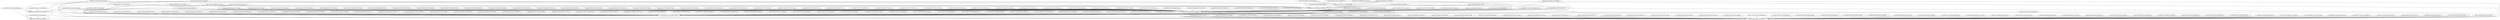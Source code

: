 digraph nodes {
	"1647f3907f291e5b59932a832383e7a7e27c74f1" -> "9e66aa7cd10ff6bc1a8860a3fd3aa1bafc900dc7";
	"dc6f9fdc0428e50216daf9b4f87889144e54fbc8" -> "9e66aa7cd10ff6bc1a8860a3fd3aa1bafc900dc7";
	"7735192e61d788358756283fcd95b6a3ac48d1a3" -> "7531f3c9fa3fa7c33e957c3adb54369bc1c5e5e9";
	"676f9148df57d44cfc0c1a50a826e539afc3a0b8" -> "7531f3c9fa3fa7c33e957c3adb54369bc1c5e5e9";
	"d39bf131819d0ebea63ffce56ca150cbc7e2406f" -> "76bca0c142f50e0c3aa62cfa17da80ab0ee482c1";
	"e1ca44d80737808a333954fd94bd9dd09da9adb8" -> "9e66aa7cd10ff6bc1a8860a3fd3aa1bafc900dc7";
	"a667f0ac8a3170f17f3231bbb2ea9d6207c96759" -> "7531f3c9fa3fa7c33e957c3adb54369bc1c5e5e9";
	"46e75102878a26aac6c8ea70269605030cd689ec" -> "9e66aa7cd10ff6bc1a8860a3fd3aa1bafc900dc7";
	"46e75102878a26aac6c8ea70269605030cd689ec" -> "f3b94684ee056875523f0a85d96325fc78d8d709";
	"a9a4641551c6ab3650d555384ac7332cee27c615" -> "9e66aa7cd10ff6bc1a8860a3fd3aa1bafc900dc7";
	"e838948adde1779e16f70ebd7f1b46b38710bb22" -> "7531f3c9fa3fa7c33e957c3adb54369bc1c5e5e9";
	"e838948adde1779e16f70ebd7f1b46b38710bb22" -> "76bca0c142f50e0c3aa62cfa17da80ab0ee482c1";
	"e838948adde1779e16f70ebd7f1b46b38710bb22" -> "9e66aa7cd10ff6bc1a8860a3fd3aa1bafc900dc7";
	"a5f9ae13b0c671c2baad13715517affb1217ff92" -> "c09a9d33c1edbfb9406612d45237a8a59e5c67ad";
	"179f6c659d742bae9fef7751194164cf1dee42b1" -> "7531f3c9fa3fa7c33e957c3adb54369bc1c5e5e9";
	"80957845afc6cdccaf020ad4e15ac572bafb7d97" -> "7531f3c9fa3fa7c33e957c3adb54369bc1c5e5e9";
	"d17ee18866f8665b065acd9c3fcad115d4c15ec1" -> "76bca0c142f50e0c3aa62cfa17da80ab0ee482c1";
	"9b0d8a8a24a182136634f75a786111972d7f99f2" -> "9e66aa7cd10ff6bc1a8860a3fd3aa1bafc900dc7";
	"fa3dda208e8a290d40cb7ad429cfbe7344cb0051" -> "7531f3c9fa3fa7c33e957c3adb54369bc1c5e5e9";
	"fa3dda208e8a290d40cb7ad429cfbe7344cb0051" -> "76bca0c142f50e0c3aa62cfa17da80ab0ee482c1";
	"a90e7d0663e769f1a344656522b3fd332a9c3eb7" -> "9e66aa7cd10ff6bc1a8860a3fd3aa1bafc900dc7";
	"b9182b0c8847925e1baf0476e4a0e8cc9c9c9c84" -> "7531f3c9fa3fa7c33e957c3adb54369bc1c5e5e9";
	"23221cf7fd3c5f53cc88d3c4b2f70a51ac44a6ee" -> "76bca0c142f50e0c3aa62cfa17da80ab0ee482c1";
	"75b6ce6bc1ae2d11effbcb3d60bb50a8b1a1c41f" -> "9e66aa7cd10ff6bc1a8860a3fd3aa1bafc900dc7";
	"3b610849e751c4dfbb646487555e9ad68bd251e0" -> "7531f3c9fa3fa7c33e957c3adb54369bc1c5e5e9";
	"975246c08a4c15421ab5f1baca468639939299bc" -> "9e66aa7cd10ff6bc1a8860a3fd3aa1bafc900dc7";
	"20b4f9207cdc9d0310399f848f057621f7251846" -> "9e66aa7cd10ff6bc1a8860a3fd3aa1bafc900dc7";
	"20b4f9207cdc9d0310399f848f057621f7251846" -> "46e75102878a26aac6c8ea70269605030cd689ec";
	"640586c5aa600c708bbd1d952e474297119b209a" -> "9e66aa7cd10ff6bc1a8860a3fd3aa1bafc900dc7";
	"73acc1b5449fb34a339aca97dbe784b7a59360f8" -> "9e66aa7cd10ff6bc1a8860a3fd3aa1bafc900dc7";
	"73acc1b5449fb34a339aca97dbe784b7a59360f8" -> "f3b94684ee056875523f0a85d96325fc78d8d709";
	"71e53a6ba6a85e58a9b5b1bdf34c97dcfff06c03" -> "9e66aa7cd10ff6bc1a8860a3fd3aa1bafc900dc7";
	"458777086d62fd0671104d033ea891c585bc7fe8" -> "76bca0c142f50e0c3aa62cfa17da80ab0ee482c1";
	"f3b94684ee056875523f0a85d96325fc78d8d709" -> "7531f3c9fa3fa7c33e957c3adb54369bc1c5e5e9";
	"f3b94684ee056875523f0a85d96325fc78d8d709" -> "76bca0c142f50e0c3aa62cfa17da80ab0ee482c1";
	"f3b94684ee056875523f0a85d96325fc78d8d709" -> "9e66aa7cd10ff6bc1a8860a3fd3aa1bafc900dc7";
	"88ce25791710c95a1769c973707cbc4288de6af4" -> "9e66aa7cd10ff6bc1a8860a3fd3aa1bafc900dc7";
	"efa312385eea69ab2e751ab0ea2361d03e38585c" -> "9e66aa7cd10ff6bc1a8860a3fd3aa1bafc900dc7";
	"d3fcc540ec4b2e0b8dd9461e6662e46a9d6e42d3" -> "76bca0c142f50e0c3aa62cfa17da80ab0ee482c1";
	"a8731a6cee288424109d782179c32b80c947631c" -> "7531f3c9fa3fa7c33e957c3adb54369bc1c5e5e9";
	"d8e8c80bd6638bc4a133444afe5ac0b7b52847fb" -> "7531f3c9fa3fa7c33e957c3adb54369bc1c5e5e9";
	"f692fb47ea1cd545d1fc73f7b8bcf388fe6f9bc5" -> "76bca0c142f50e0c3aa62cfa17da80ab0ee482c1";
	"e44e11c6f229a571f4239781f249a25e4257c179" -> "9e66aa7cd10ff6bc1a8860a3fd3aa1bafc900dc7";
	"e44e11c6f229a571f4239781f249a25e4257c179" -> "76bca0c142f50e0c3aa62cfa17da80ab0ee482c1";
	"e44e11c6f229a571f4239781f249a25e4257c179" -> "f3b94684ee056875523f0a85d96325fc78d8d709";
	"e44e11c6f229a571f4239781f249a25e4257c179" -> "7531f3c9fa3fa7c33e957c3adb54369bc1c5e5e9";
	"429059a7fdda42bf5ad63ee443836a15ae86df91" -> "7531f3c9fa3fa7c33e957c3adb54369bc1c5e5e9";
	"c208b73accc3dc09e1c74fba4dc50ac5e4c9986f" -> "7531f3c9fa3fa7c33e957c3adb54369bc1c5e5e9";
	"450b1409f7d4c1f837ba4f33a106735b996d5ee8" -> "76bca0c142f50e0c3aa62cfa17da80ab0ee482c1";
	"1240306e8408d29f5b5951f417c87ddf509cb5a2" -> "9e66aa7cd10ff6bc1a8860a3fd3aa1bafc900dc7";
	"763adc20901d9fa7df8bb8a030abf7e2ab11ef13" -> "7531f3c9fa3fa7c33e957c3adb54369bc1c5e5e9";
	"a9197987d3357c928c1d9def66d75bceb0183bec" -> "9e66aa7cd10ff6bc1a8860a3fd3aa1bafc900dc7";
	"b824b630217b441a6861219b2326857193271ba6" -> "7531f3c9fa3fa7c33e957c3adb54369bc1c5e5e9";
	"40ba590c31a4b2089cbbd43500baf858c55dcbe2" -> "9e66aa7cd10ff6bc1a8860a3fd3aa1bafc900dc7";
	"2f19baafa36eeaa2bd1d6b01d6657c825a293519" -> "9e66aa7cd10ff6bc1a8860a3fd3aa1bafc900dc7";
	"3130c3879bb50e444f6a885589456d3c36893500" -> "7531f3c9fa3fa7c33e957c3adb54369bc1c5e5e9";
	"3130c3879bb50e444f6a885589456d3c36893500" -> "9e66aa7cd10ff6bc1a8860a3fd3aa1bafc900dc7";
	"9e66aa7cd10ff6bc1a8860a3fd3aa1bafc900dc7" -> "7531f3c9fa3fa7c33e957c3adb54369bc1c5e5e9";
	"9e66aa7cd10ff6bc1a8860a3fd3aa1bafc900dc7" -> "76bca0c142f50e0c3aa62cfa17da80ab0ee482c1";
	"e1d4774eb1913a600801e27c83b07eb47bc843ad" -> "7531f3c9fa3fa7c33e957c3adb54369bc1c5e5e9";
	"fdf1f39dae2432f2ebad2c6b9f507cb83f953db4" -> "9e66aa7cd10ff6bc1a8860a3fd3aa1bafc900dc7";
	"706ec156b17e39c095f70a7322b788c75cad9fa5" -> "7531f3c9fa3fa7c33e957c3adb54369bc1c5e5e9";
	"922ea44f089da6556c349f43b564556498da8991" -> "76bca0c142f50e0c3aa62cfa17da80ab0ee482c1";
	"fbdbc8e3b306609c1ac2c3dd94c5b79cfc9517b6" -> "76bca0c142f50e0c3aa62cfa17da80ab0ee482c1";
	"c09a9d33c1edbfb9406612d45237a8a59e5c67ad" -> "15dadcdb79ad05ef7b3cf8d0cc9cf270c005f191";
	"c09a9d33c1edbfb9406612d45237a8a59e5c67ad" -> "7531f3c9fa3fa7c33e957c3adb54369bc1c5e5e9";
	"caf38f63d2df796940f2538d0840fd8c4dde1763" -> "76bca0c142f50e0c3aa62cfa17da80ab0ee482c1";
	"5f7d9a25a413d2bf6b64b0efd7f16a4d81d13d07" -> "76bca0c142f50e0c3aa62cfa17da80ab0ee482c1";
	"41453d8197207ce8834a672896eddf941f5b745e" -> "c09a9d33c1edbfb9406612d45237a8a59e5c67ad";
	"41453d8197207ce8834a672896eddf941f5b745e" -> "15dadcdb79ad05ef7b3cf8d0cc9cf270c005f191";
	"0c00af3563462ed9e07cce3d2bb0e9f8214d0c38" -> "9e66aa7cd10ff6bc1a8860a3fd3aa1bafc900dc7";
	"4ec9243a391c99b34ff4c260ef7fa91f64f62c16" -> "76bca0c142f50e0c3aa62cfa17da80ab0ee482c1";
	"6645a5a691f3ec57db8487da46a36f4347ad0cf6" -> "76bca0c142f50e0c3aa62cfa17da80ab0ee482c1";
	"88e3514e6008cd0cdb7ef505f3df99a2b6028b1b" -> "9e66aa7cd10ff6bc1a8860a3fd3aa1bafc900dc7";
	"63f872222214475834abe9160efde3b8c2f8d784" -> "76bca0c142f50e0c3aa62cfa17da80ab0ee482c1";
	"3b944bcae9db0b88d8419adde8e26188a6a5ef5d" -> "9e66aa7cd10ff6bc1a8860a3fd3aa1bafc900dc7";
	"3b944bcae9db0b88d8419adde8e26188a6a5ef5d" -> "7531f3c9fa3fa7c33e957c3adb54369bc1c5e5e9";
	"3b944bcae9db0b88d8419adde8e26188a6a5ef5d" -> "c09a9d33c1edbfb9406612d45237a8a59e5c67ad";
	"c99f1967ebcd5edb8eb9e624712e7372384a5917" -> "7531f3c9fa3fa7c33e957c3adb54369bc1c5e5e9";
	"c99f1967ebcd5edb8eb9e624712e7372384a5917" -> "f3b94684ee056875523f0a85d96325fc78d8d709";
	"e32bd26d023e826bc40b2aca6814c1e0ab58544b" -> "76bca0c142f50e0c3aa62cfa17da80ab0ee482c1";
	"d7545414b461f34da685e2a48cb7ec4693bb9f89" -> "9e66aa7cd10ff6bc1a8860a3fd3aa1bafc900dc7";
	"bbed6acb41d66403e27294471f742d56b7929740" -> "46e75102878a26aac6c8ea70269605030cd689ec";
	"4f515018a4114defec7097c07d5fe1ba95c7e9e9" -> "9e66aa7cd10ff6bc1a8860a3fd3aa1bafc900dc7";
	"e1781e65dcb3474a5cf0969f5013caa3a0eea745" -> "9e66aa7cd10ff6bc1a8860a3fd3aa1bafc900dc7";
	"ca5d0237c47ac684cf1b985124bb74b60ecb32f8" -> "7531f3c9fa3fa7c33e957c3adb54369bc1c5e5e9";
	"8726916c419484e84bc434c614fc5fe24365f54d" -> "9e66aa7cd10ff6bc1a8860a3fd3aa1bafc900dc7";
	"ca9ea4ff8e909f40ebd5c3692da422a9ad4f4e7a" -> "9e66aa7cd10ff6bc1a8860a3fd3aa1bafc900dc7";
	"37e9d9ac3ec3edefb1710ae261336c7e9b8a9c19" -> "f3b94684ee056875523f0a85d96325fc78d8d709";
	"37e9d9ac3ec3edefb1710ae261336c7e9b8a9c19" -> "7531f3c9fa3fa7c33e957c3adb54369bc1c5e5e9";
	"37e9d9ac3ec3edefb1710ae261336c7e9b8a9c19" -> "76bca0c142f50e0c3aa62cfa17da80ab0ee482c1";
	"c6dea61b222da04c9fdd04e8256e5a4b1d0b1fe0" -> "7531f3c9fa3fa7c33e957c3adb54369bc1c5e5e9";
	"fc006d3825101d0ec3488e63fa40401e91cbc2f0" -> "76bca0c142f50e0c3aa62cfa17da80ab0ee482c1";
	"76b0ee2d10ac4f1fef1b210b0364b15f8fa25d72" -> "76bca0c142f50e0c3aa62cfa17da80ab0ee482c1";
	"59d306754616dfc36a2653a1e341b496e208d742" -> "7531f3c9fa3fa7c33e957c3adb54369bc1c5e5e9";
	"8c7585098b9f8689f8ac455f1bb6704edf5bc3b8" -> "76bca0c142f50e0c3aa62cfa17da80ab0ee482c1";
	"8c7585098b9f8689f8ac455f1bb6704edf5bc3b8" -> "9e66aa7cd10ff6bc1a8860a3fd3aa1bafc900dc7";
	"8c7585098b9f8689f8ac455f1bb6704edf5bc3b8" -> "7531f3c9fa3fa7c33e957c3adb54369bc1c5e5e9";
	"1677252f64d728aa9598cb7365f74af7c862d9df" -> "7531f3c9fa3fa7c33e957c3adb54369bc1c5e5e9";
	"1677252f64d728aa9598cb7365f74af7c862d9df" -> "c09a9d33c1edbfb9406612d45237a8a59e5c67ad";
	"1677252f64d728aa9598cb7365f74af7c862d9df" -> "9e66aa7cd10ff6bc1a8860a3fd3aa1bafc900dc7";
	"5f12ffb2c70653bbd58e86d6ccd9889d1a0ee7d1" -> "76bca0c142f50e0c3aa62cfa17da80ab0ee482c1";
	"08206e83b4acf5a2a5b31c41cd2022268486df9b" -> "7531f3c9fa3fa7c33e957c3adb54369bc1c5e5e9";
	"39ce19d9794f35bdd9cc721dd5d6d1bcd4bdb5d6" -> "7531f3c9fa3fa7c33e957c3adb54369bc1c5e5e9";
	"39ce19d9794f35bdd9cc721dd5d6d1bcd4bdb5d6" -> "76bca0c142f50e0c3aa62cfa17da80ab0ee482c1";
	"571b331eceeb2f2cc91c3465b36465940bf94d43" -> "76bca0c142f50e0c3aa62cfa17da80ab0ee482c1";
	"78a8fef3ab3811639582854dcb1e38a74316b146" -> "7531f3c9fa3fa7c33e957c3adb54369bc1c5e5e9";
	"f6572c0e9d58676f284c78aa94b82b5fbfc035d1" -> "76bca0c142f50e0c3aa62cfa17da80ab0ee482c1";
	"648172667a7eb0016df69a4d5b7d57dc71aee6f3" -> "76bca0c142f50e0c3aa62cfa17da80ab0ee482c1";
	"4a6d51ee908eb624feddc1a2297d499b68017be0" -> "9e66aa7cd10ff6bc1a8860a3fd3aa1bafc900dc7";
	"6d7226f6f0b35bfd6e6e91534a89017ff861c651" -> "76bca0c142f50e0c3aa62cfa17da80ab0ee482c1";
	"53a1484f80a740a7c9dd45d136fe96be9c395095" -> "7531f3c9fa3fa7c33e957c3adb54369bc1c5e5e9";
	"f529f8321ac0422f02bc86b5a1d79e70f0f89616" -> "f3b94684ee056875523f0a85d96325fc78d8d709";
	"f529f8321ac0422f02bc86b5a1d79e70f0f89616" -> "46e75102878a26aac6c8ea70269605030cd689ec";
	"f529f8321ac0422f02bc86b5a1d79e70f0f89616" -> "9e66aa7cd10ff6bc1a8860a3fd3aa1bafc900dc7";
	"f529f8321ac0422f02bc86b5a1d79e70f0f89616" -> "76bca0c142f50e0c3aa62cfa17da80ab0ee482c1";
	"f529f8321ac0422f02bc86b5a1d79e70f0f89616" -> "7531f3c9fa3fa7c33e957c3adb54369bc1c5e5e9";
	"b14fd56aa0df5328e1c79975fdefe7c229bdf25c" -> "7531f3c9fa3fa7c33e957c3adb54369bc1c5e5e9";
	"1fe3fd7291b8272f79deb90c3bf475ee975bde80" -> "9e66aa7cd10ff6bc1a8860a3fd3aa1bafc900dc7";
	"0369d5ecca8dc3a417a3d99c3ff15f468279aafc" -> "9e66aa7cd10ff6bc1a8860a3fd3aa1bafc900dc7";
	"214af31867faa1dfa1320b97da7ee1019054b488" -> "46e75102878a26aac6c8ea70269605030cd689ec";
	"214af31867faa1dfa1320b97da7ee1019054b488" -> "76bca0c142f50e0c3aa62cfa17da80ab0ee482c1";
	"214af31867faa1dfa1320b97da7ee1019054b488" -> "9e66aa7cd10ff6bc1a8860a3fd3aa1bafc900dc7";
	"214af31867faa1dfa1320b97da7ee1019054b488" -> "7531f3c9fa3fa7c33e957c3adb54369bc1c5e5e9";
	"1c6a3f4a3559b16a72cbfd9fd4dd52e018727578" -> "7531f3c9fa3fa7c33e957c3adb54369bc1c5e5e9";
	"dd0d4d30c6328aa6db9cc8d92b55b2724ef5a933" -> "76bca0c142f50e0c3aa62cfa17da80ab0ee482c1";
	"0e61288a4eba85eb1809743cf659dc3cf9f65091" -> "76bca0c142f50e0c3aa62cfa17da80ab0ee482c1";
	"b4778656f255169b8b1d660b6af3a0df68d68e65" -> "7531f3c9fa3fa7c33e957c3adb54369bc1c5e5e9";
	"40d07ba17c5b6ecc0eee3347d3756f5694b42bb5" -> "76bca0c142f50e0c3aa62cfa17da80ab0ee482c1";
	"e332fe70c77c91a6c873174d448526e6f52dcb2d" -> "76bca0c142f50e0c3aa62cfa17da80ab0ee482c1";
	"ff9dbc6bb53227ef94dc75ab1ddcaeb2404e1b0b" -> "46e75102878a26aac6c8ea70269605030cd689ec";
	"ff9dbc6bb53227ef94dc75ab1ddcaeb2404e1b0b" -> "9e66aa7cd10ff6bc1a8860a3fd3aa1bafc900dc7";
	"ff9dbc6bb53227ef94dc75ab1ddcaeb2404e1b0b" -> "7531f3c9fa3fa7c33e957c3adb54369bc1c5e5e9";
	"ff9dbc6bb53227ef94dc75ab1ddcaeb2404e1b0b" -> "76bca0c142f50e0c3aa62cfa17da80ab0ee482c1";
	"ff9dbc6bb53227ef94dc75ab1ddcaeb2404e1b0b" -> "f3b94684ee056875523f0a85d96325fc78d8d709";
	"ff9dbc6bb53227ef94dc75ab1ddcaeb2404e1b0b" -> "c09a9d33c1edbfb9406612d45237a8a59e5c67ad";
	"3194727c8195c5819093b677a982be0d512fa033" -> "9e66aa7cd10ff6bc1a8860a3fd3aa1bafc900dc7";
	"3194727c8195c5819093b677a982be0d512fa033" -> "f3b94684ee056875523f0a85d96325fc78d8d709";
	"3194727c8195c5819093b677a982be0d512fa033" -> "46e75102878a26aac6c8ea70269605030cd689ec";
	"3194727c8195c5819093b677a982be0d512fa033" -> "76bca0c142f50e0c3aa62cfa17da80ab0ee482c1";
	"424ab537edaa7cb9e4e05d200a28a7af7a69ee65" -> "9e66aa7cd10ff6bc1a8860a3fd3aa1bafc900dc7";
	"80922756d30c8df97df77b6687bb30a40441833f" -> "9e66aa7cd10ff6bc1a8860a3fd3aa1bafc900dc7";
	"c89450bea09ebfbfb32c43f2e8c0b0eae57624a2" -> "7531f3c9fa3fa7c33e957c3adb54369bc1c5e5e9";
	"13386de413bbc41ac0a6635bec6d0f35f48092fc" -> "7531f3c9fa3fa7c33e957c3adb54369bc1c5e5e9";
	"e6dee67c7606870a3e106d9658585ee363949f58" -> "76bca0c142f50e0c3aa62cfa17da80ab0ee482c1";
	"73272a34194207aa1ecf20e9837dc19b833d545a" -> "9e66aa7cd10ff6bc1a8860a3fd3aa1bafc900dc7";
	"73272a34194207aa1ecf20e9837dc19b833d545a" -> "7531f3c9fa3fa7c33e957c3adb54369bc1c5e5e9";
	"73272a34194207aa1ecf20e9837dc19b833d545a" -> "76bca0c142f50e0c3aa62cfa17da80ab0ee482c1";
	"73272a34194207aa1ecf20e9837dc19b833d545a" -> "f3b94684ee056875523f0a85d96325fc78d8d709";
	"95674c695ed2bd7e8f6a987aa668f697f78b74a3" -> "7531f3c9fa3fa7c33e957c3adb54369bc1c5e5e9";
	"03e16a41fda1a69ba73f22b44de9950dbd16db1f" -> "9e66aa7cd10ff6bc1a8860a3fd3aa1bafc900dc7";
	"4109fbfac550cb35b0c22bd66c1e981b1922960a" -> "7531f3c9fa3fa7c33e957c3adb54369bc1c5e5e9";
	"5c6cf0d5cd524f59f68b770890752c42016a5496" -> "9e66aa7cd10ff6bc1a8860a3fd3aa1bafc900dc7";
	"42bffeb1b0ac0f4614f066f4ce55bab66e2954fc" -> "76bca0c142f50e0c3aa62cfa17da80ab0ee482c1";
	"467464675f3b84726341e3d8dc305b51120ef3f4" -> "76bca0c142f50e0c3aa62cfa17da80ab0ee482c1";
	"7f8d997878f3ed6a7bc939d715417148c9f06966" -> "7531f3c9fa3fa7c33e957c3adb54369bc1c5e5e9";
	"502bc0f671e3c78a1d0b053b273c2d51133a2a4d" -> "9e66aa7cd10ff6bc1a8860a3fd3aa1bafc900dc7";
	"c9f0aebf2942f35387365a28e58d9036231b160a" -> "9e66aa7cd10ff6bc1a8860a3fd3aa1bafc900dc7";
	"a66a537dd19c0a002a30b0915faddd433b5df937" -> "7531f3c9fa3fa7c33e957c3adb54369bc1c5e5e9";
	"003febde9c4b34fa5407aebd6a81ad5916648f08" -> "76bca0c142f50e0c3aa62cfa17da80ab0ee482c1";
	"ee9616428e34c1854c87a989cad06cec07262c16" -> "9e66aa7cd10ff6bc1a8860a3fd3aa1bafc900dc7";
	"70771b798b705a5fe8ae85c0b53d38208c8fa5f4" -> "76bca0c142f50e0c3aa62cfa17da80ab0ee482c1";
	"70771b798b705a5fe8ae85c0b53d38208c8fa5f4" -> "7531f3c9fa3fa7c33e957c3adb54369bc1c5e5e9";
	"b34a5e59f807059dfbcab8ded1e006f7ce56c0ee" -> "76bca0c142f50e0c3aa62cfa17da80ab0ee482c1";
	"2460abe879fe3be25b81b926ea4c2fcf2ff56633" -> "76bca0c142f50e0c3aa62cfa17da80ab0ee482c1";
	"e39329cd1176ad7cc9e908522924d3a9bdd85100" -> "76bca0c142f50e0c3aa62cfa17da80ab0ee482c1";
	"70c37a3a5ffd9a7168e13895582b0f89b800bd57" -> "9e66aa7cd10ff6bc1a8860a3fd3aa1bafc900dc7";
	"1db61033a646718ff0656b3fa337398b2b45d216" -> "9e66aa7cd10ff6bc1a8860a3fd3aa1bafc900dc7";
	"95ab130af5b24c5b75fc55082e17902953a41132" -> "9e66aa7cd10ff6bc1a8860a3fd3aa1bafc900dc7";
	"5ff88beace9e722d04c78e7bc5ef6224c595a98f" -> "7531f3c9fa3fa7c33e957c3adb54369bc1c5e5e9";
	"0257c3e07c489f69590e7c582d424a4783d23041" -> "9e66aa7cd10ff6bc1a8860a3fd3aa1bafc900dc7";
	"d91263d2c9b90e869cb46b6bc31be245572fd31c" -> "76bca0c142f50e0c3aa62cfa17da80ab0ee482c1";
	"d3a8691b79c5a850f694948095799dbefc5218c7" -> "76bca0c142f50e0c3aa62cfa17da80ab0ee482c1";
	"76ca137907876b453f5585e2c4a459cb66ffb5e1" -> "7531f3c9fa3fa7c33e957c3adb54369bc1c5e5e9";
	"24fa3210900c65833e0b8c5c9944fa3020fbaffa" -> "9e66aa7cd10ff6bc1a8860a3fd3aa1bafc900dc7";
	"b4fba0d7810ff990bf81998eb1febfc1c32ae0ba" -> "76bca0c142f50e0c3aa62cfa17da80ab0ee482c1";
	"b4fba0d7810ff990bf81998eb1febfc1c32ae0ba" -> "9e66aa7cd10ff6bc1a8860a3fd3aa1bafc900dc7";
	"b4fba0d7810ff990bf81998eb1febfc1c32ae0ba" -> "f3b94684ee056875523f0a85d96325fc78d8d709";
	"b4fba0d7810ff990bf81998eb1febfc1c32ae0ba" -> "7531f3c9fa3fa7c33e957c3adb54369bc1c5e5e9";
	"02676301c22f3fe352c144ef8ad1fb9ec11df21d" -> "76bca0c142f50e0c3aa62cfa17da80ab0ee482c1";
	"848abf8efb7e91adeb526f15ac9561d87d6a2325" -> "9e66aa7cd10ff6bc1a8860a3fd3aa1bafc900dc7";
	"3f485e77240d0c47252fadbc95470315d10cd7e1" -> "9e66aa7cd10ff6bc1a8860a3fd3aa1bafc900dc7";
	"3f485e77240d0c47252fadbc95470315d10cd7e1" -> "7531f3c9fa3fa7c33e957c3adb54369bc1c5e5e9";
	"3f485e77240d0c47252fadbc95470315d10cd7e1" -> "f3b94684ee056875523f0a85d96325fc78d8d709";
	"3164cbddd9f03a12d1ae38b836124837e1ee6c88" -> "7531f3c9fa3fa7c33e957c3adb54369bc1c5e5e9";
	"c4ad6e62b91b525ce8d2900dfa2634e1ff647f5b" -> "9e66aa7cd10ff6bc1a8860a3fd3aa1bafc900dc7";
	"b64ea1f20d9daf9ee9d24eccaf3e24ef47569227" -> "9e66aa7cd10ff6bc1a8860a3fd3aa1bafc900dc7";
	"42fceb0beb112dff6a6c6444c2bf6c22c83b8ef6" -> "76bca0c142f50e0c3aa62cfa17da80ab0ee482c1";
	"3d4cbfbaf64f944e6499505cabc1ad21aeece9cd" -> "76bca0c142f50e0c3aa62cfa17da80ab0ee482c1";
	"8c96fdab001fee6e5efe7d885ad8f5d944ce02bc" -> "76bca0c142f50e0c3aa62cfa17da80ab0ee482c1";
	"90a735bf21ee4364f3d021958d67915df52b431a" -> "7531f3c9fa3fa7c33e957c3adb54369bc1c5e5e9";
	"90a735bf21ee4364f3d021958d67915df52b431a" -> "f3b94684ee056875523f0a85d96325fc78d8d709";
	"90a735bf21ee4364f3d021958d67915df52b431a" -> "46e75102878a26aac6c8ea70269605030cd689ec";
	"90a735bf21ee4364f3d021958d67915df52b431a" -> "15dadcdb79ad05ef7b3cf8d0cc9cf270c005f191";
	"90a735bf21ee4364f3d021958d67915df52b431a" -> "9e66aa7cd10ff6bc1a8860a3fd3aa1bafc900dc7";
	"90a735bf21ee4364f3d021958d67915df52b431a" -> "76bca0c142f50e0c3aa62cfa17da80ab0ee482c1";
	"6387826b3b325138ba6d11650b1d2fdfdf18a4d2" -> "7531f3c9fa3fa7c33e957c3adb54369bc1c5e5e9";
	"d27763c64c926435e66271ca65925b615a8a5e7a" -> "9e66aa7cd10ff6bc1a8860a3fd3aa1bafc900dc7";
	"c049a5a2d9783fa6016fbea5749fcd81a9e389af" -> "9e66aa7cd10ff6bc1a8860a3fd3aa1bafc900dc7";
	"329227cf8632240914511faa9b43050a34aa863e" -> "76bca0c142f50e0c3aa62cfa17da80ab0ee482c1";
	"329227cf8632240914511faa9b43050a34aa863e" -> "9e66aa7cd10ff6bc1a8860a3fd3aa1bafc900dc7";
	"329227cf8632240914511faa9b43050a34aa863e" -> "7531f3c9fa3fa7c33e957c3adb54369bc1c5e5e9";
	"1d9e12a5501682f12eb61b0cae5047ea8ccea625" -> "76bca0c142f50e0c3aa62cfa17da80ab0ee482c1";
	"5608291949839da594be15f47db9f5b97efbd8ea" -> "76bca0c142f50e0c3aa62cfa17da80ab0ee482c1";
	"63a543c6352d664602e8ca3fae7432bee8af4cd9" -> "7531f3c9fa3fa7c33e957c3adb54369bc1c5e5e9";
	"0e102a2ab2add977bc2eef793eea24e24a33cf37" -> "7531f3c9fa3fa7c33e957c3adb54369bc1c5e5e9";
	"c31e4028302b06c4c2f2b7aa34dc46a0d41cd527" -> "9e66aa7cd10ff6bc1a8860a3fd3aa1bafc900dc7";
	"ba1201722bff02079b72d5944c9b06e57d765763" -> "7531f3c9fa3fa7c33e957c3adb54369bc1c5e5e9";
	"7e3878f1bbe4fada78609b2c0699f22313f04da6" -> "7531f3c9fa3fa7c33e957c3adb54369bc1c5e5e9";
	"ab4b72f78bd3f9ba9e63735dcf9e269f59cedc67" -> "15dadcdb79ad05ef7b3cf8d0cc9cf270c005f191";
	"57490a7e1a1c913ee1868824663974af6a9d3790" -> "7531f3c9fa3fa7c33e957c3adb54369bc1c5e5e9";
	"b5431bcae33988d908b77715f61200c0916acbe5" -> "7531f3c9fa3fa7c33e957c3adb54369bc1c5e5e9";
	"cbaaf8954ea059d1a37888f9c2b126c8ffe022ad" -> "76bca0c142f50e0c3aa62cfa17da80ab0ee482c1";
	"88d9acb3cf6fa54d60ca97bb71b155ed54f338a1" -> "7531f3c9fa3fa7c33e957c3adb54369bc1c5e5e9";
	"d72f88cdbffe4f1dfb4866ad0cea621558a489f4" -> "9e66aa7cd10ff6bc1a8860a3fd3aa1bafc900dc7";
	"dbfe75cd6f27df6e5a7fbc894d332af503a23070" -> "7531f3c9fa3fa7c33e957c3adb54369bc1c5e5e9";
	"cfbf187840651ebfab28a0311b88d896d0aa5a68" -> "76bca0c142f50e0c3aa62cfa17da80ab0ee482c1";
	"354b30c54c604d8b1d818aa2eb6254ba1f377940" -> "7531f3c9fa3fa7c33e957c3adb54369bc1c5e5e9";
	"b60027017ffb2822afa7337fe1c6b555ddb85a1a" -> "9e66aa7cd10ff6bc1a8860a3fd3aa1bafc900dc7";
	"61f124144f3197912ed9d0a034f70ee5e6b36691" -> "76bca0c142f50e0c3aa62cfa17da80ab0ee482c1";
	"1629a36fe96492db1c9753e8eb89bc3ce4179914" -> "76bca0c142f50e0c3aa62cfa17da80ab0ee482c1";
	"10062ef9737e220e76c31a1d492737604690960b" -> "7531f3c9fa3fa7c33e957c3adb54369bc1c5e5e9";
	"10062ef9737e220e76c31a1d492737604690960b" -> "76bca0c142f50e0c3aa62cfa17da80ab0ee482c1";
	"0dc6a98564a656eec33c0d9a08ff45b7bc82aa9c" -> "9e66aa7cd10ff6bc1a8860a3fd3aa1bafc900dc7";
	"02df2d11f0e5c4b3afda018962b04fc6e4f44740" -> "76bca0c142f50e0c3aa62cfa17da80ab0ee482c1";
	"761e7b227f21e734028f4d421af23143f2deb2a1" -> "76bca0c142f50e0c3aa62cfa17da80ab0ee482c1";
	"96945c5cc47871883e80f2ca548701e3c2190fd6" -> "9e66aa7cd10ff6bc1a8860a3fd3aa1bafc900dc7";
	"7531f3c9fa3fa7c33e957c3adb54369bc1c5e5e9" -> "15dadcdb79ad05ef7b3cf8d0cc9cf270c005f191";
	"7531f3c9fa3fa7c33e957c3adb54369bc1c5e5e9" -> "76bca0c142f50e0c3aa62cfa17da80ab0ee482c1";
	"9cf0f7e4bd43907a3baece4552c2facfa07926ce" -> "9e66aa7cd10ff6bc1a8860a3fd3aa1bafc900dc7";
	"cf25c2c4e586fb058ea135c3e17a565c937d2dde" -> "76bca0c142f50e0c3aa62cfa17da80ab0ee482c1";
	"f29bde429b0d1ffaa70eb093dd6e2fb80bad8ce0" -> "76bca0c142f50e0c3aa62cfa17da80ab0ee482c1";
	"340f44c40f21837570dd671aa4100ba8e9bb9716" -> "76bca0c142f50e0c3aa62cfa17da80ab0ee482c1";
	"5d9ac3f58227a8c20a48e5395b914a5d01682152" -> "76bca0c142f50e0c3aa62cfa17da80ab0ee482c1";
	"494fcf77e8b94ffcb9a68be73b4f2adf213f2311" -> "76bca0c142f50e0c3aa62cfa17da80ab0ee482c1";
	"860427adf734e5bb1bd9564bb0cdc972af1712cb" -> "7531f3c9fa3fa7c33e957c3adb54369bc1c5e5e9";
	"60a29b80d695220ff2f426638abfcf830926ac97" -> "76bca0c142f50e0c3aa62cfa17da80ab0ee482c1";
	"3163e0ba8d0c4af240439943abc7ac4acc1250c4" -> "7531f3c9fa3fa7c33e957c3adb54369bc1c5e5e9";
	"382628d247097430b306d53380291a95a2de91fa" -> "9e66aa7cd10ff6bc1a8860a3fd3aa1bafc900dc7";
	"2f277975640729ee90bca24d035b829ed1489760" -> "76bca0c142f50e0c3aa62cfa17da80ab0ee482c1";
}
